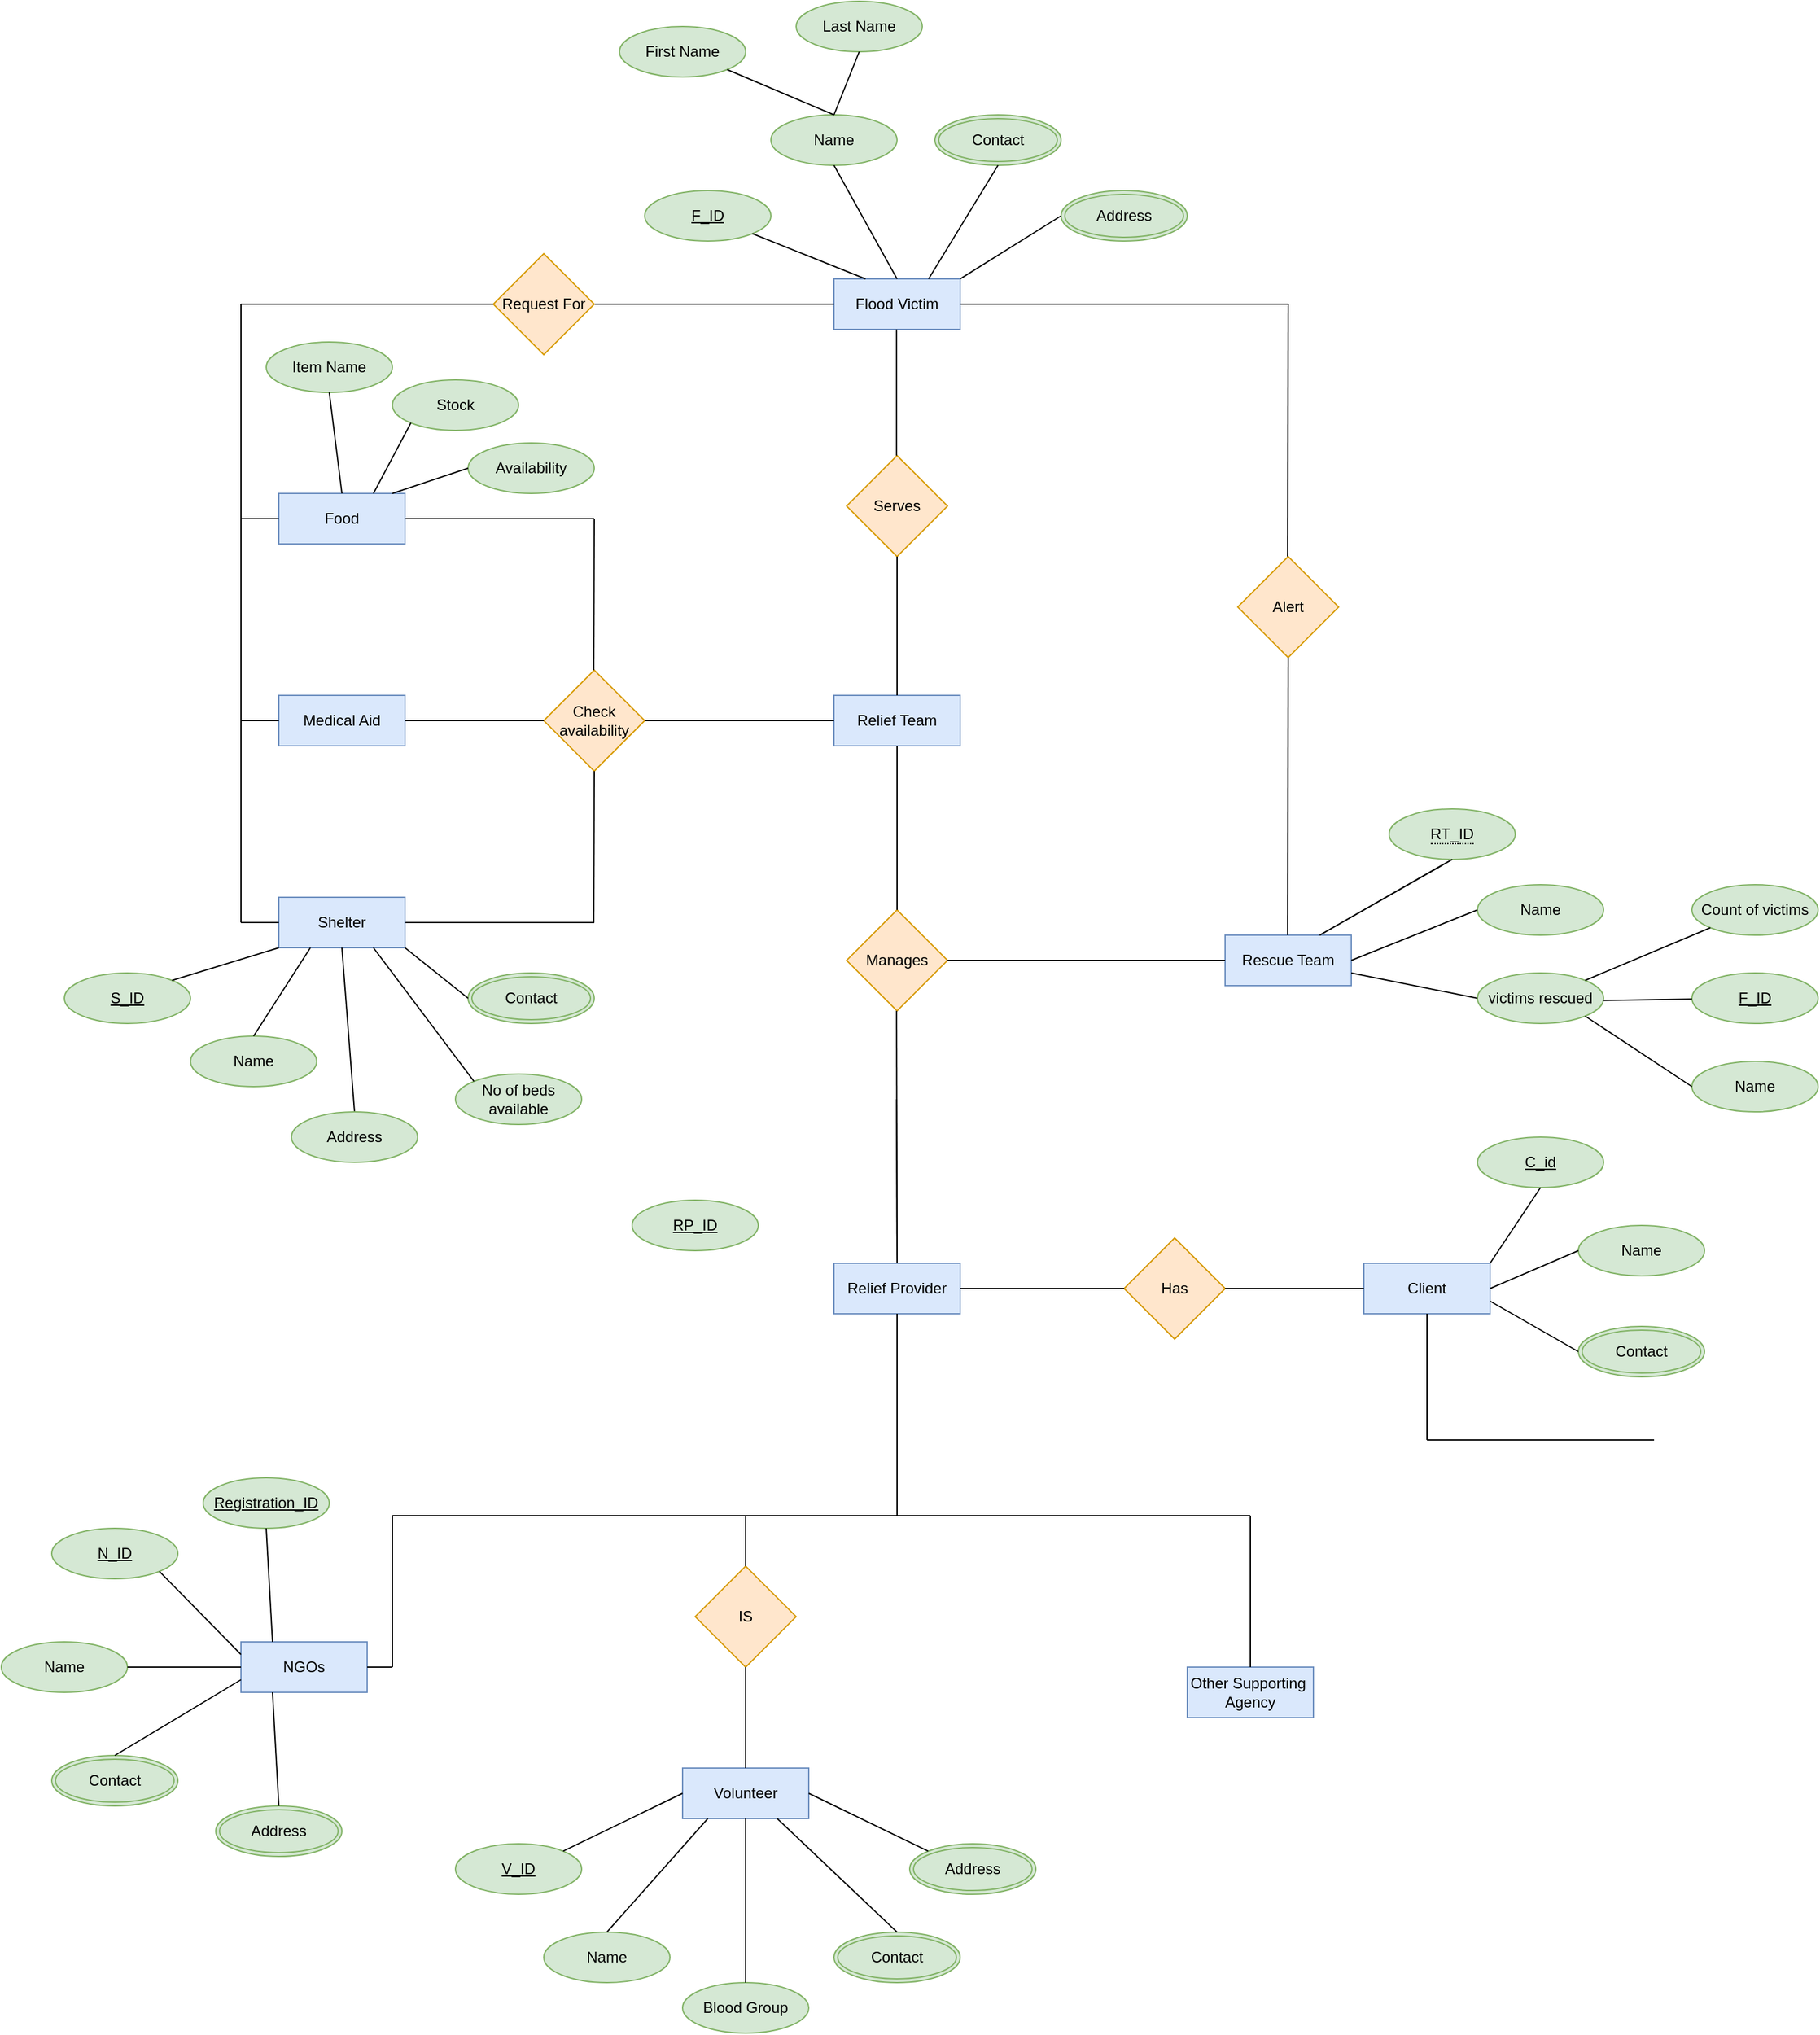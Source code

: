 <mxfile version="20.1.1" type="github">
  <diagram id="R2lEEEUBdFMjLlhIrx00" name="Page-1">
    <mxGraphModel dx="2333" dy="1881" grid="1" gridSize="10" guides="1" tooltips="1" connect="1" arrows="1" fold="1" page="1" pageScale="1" pageWidth="850" pageHeight="1100" math="0" shadow="0" extFonts="Permanent Marker^https://fonts.googleapis.com/css?family=Permanent+Marker">
      <root>
        <mxCell id="0" />
        <mxCell id="1" parent="0" />
        <mxCell id="7IIkiUUaV-ay10S5FtnS-2" value="Client" style="whiteSpace=wrap;html=1;align=center;fillColor=#dae8fc;strokeColor=#6c8ebf;" parent="1" vertex="1">
          <mxGeometry x="810" y="560" width="100" height="40" as="geometry" />
        </mxCell>
        <mxCell id="7IIkiUUaV-ay10S5FtnS-3" value="Has" style="rhombus;whiteSpace=wrap;html=1;fillColor=#ffe6cc;strokeColor=#d79b00;" parent="1" vertex="1">
          <mxGeometry x="620" y="540" width="80" height="80" as="geometry" />
        </mxCell>
        <mxCell id="7IIkiUUaV-ay10S5FtnS-4" value="Relief Provider" style="whiteSpace=wrap;html=1;align=center;fillColor=#dae8fc;strokeColor=#6c8ebf;" parent="1" vertex="1">
          <mxGeometry x="390" y="560" width="100" height="40" as="geometry" />
        </mxCell>
        <mxCell id="7IIkiUUaV-ay10S5FtnS-5" value="Manages" style="rhombus;whiteSpace=wrap;html=1;fillColor=#ffe6cc;strokeColor=#d79b00;" parent="1" vertex="1">
          <mxGeometry x="400" y="280" width="80" height="80" as="geometry" />
        </mxCell>
        <mxCell id="7IIkiUUaV-ay10S5FtnS-6" value="Relief Team" style="whiteSpace=wrap;html=1;align=center;fillColor=#dae8fc;strokeColor=#6c8ebf;" parent="1" vertex="1">
          <mxGeometry x="390" y="110" width="100" height="40" as="geometry" />
        </mxCell>
        <mxCell id="7IIkiUUaV-ay10S5FtnS-7" value="Rescue Team" style="whiteSpace=wrap;html=1;align=center;fillColor=#dae8fc;strokeColor=#6c8ebf;" parent="1" vertex="1">
          <mxGeometry x="700" y="300" width="100" height="40" as="geometry" />
        </mxCell>
        <mxCell id="7IIkiUUaV-ay10S5FtnS-9" value="" style="endArrow=none;html=1;rounded=0;entryX=1;entryY=0.5;entryDx=0;entryDy=0;" parent="1" target="7IIkiUUaV-ay10S5FtnS-3" edge="1">
          <mxGeometry width="50" height="50" relative="1" as="geometry">
            <mxPoint x="810" y="580" as="sourcePoint" />
            <mxPoint x="710" y="580.0" as="targetPoint" />
          </mxGeometry>
        </mxCell>
        <mxCell id="7IIkiUUaV-ay10S5FtnS-10" value="" style="endArrow=none;html=1;rounded=0;exitX=0.5;exitY=0;exitDx=0;exitDy=0;" parent="1" source="7IIkiUUaV-ay10S5FtnS-4" edge="1">
          <mxGeometry width="50" height="50" relative="1" as="geometry">
            <mxPoint x="439.58" y="470" as="sourcePoint" />
            <mxPoint x="439.58" y="360.0" as="targetPoint" />
          </mxGeometry>
        </mxCell>
        <mxCell id="7IIkiUUaV-ay10S5FtnS-11" value="" style="endArrow=none;html=1;rounded=0;exitX=0;exitY=0.5;exitDx=0;exitDy=0;" parent="1" source="7IIkiUUaV-ay10S5FtnS-7" edge="1">
          <mxGeometry width="50" height="50" relative="1" as="geometry">
            <mxPoint x="480" y="430" as="sourcePoint" />
            <mxPoint x="480" y="320.0" as="targetPoint" />
          </mxGeometry>
        </mxCell>
        <mxCell id="7IIkiUUaV-ay10S5FtnS-12" value="" style="endArrow=none;html=1;rounded=0;exitX=0.5;exitY=0;exitDx=0;exitDy=0;entryX=0.5;entryY=1;entryDx=0;entryDy=0;" parent="1" source="7IIkiUUaV-ay10S5FtnS-5" target="7IIkiUUaV-ay10S5FtnS-6" edge="1">
          <mxGeometry width="50" height="50" relative="1" as="geometry">
            <mxPoint x="640" y="190" as="sourcePoint" />
            <mxPoint x="440" y="150" as="targetPoint" />
            <Array as="points" />
          </mxGeometry>
        </mxCell>
        <mxCell id="7IIkiUUaV-ay10S5FtnS-13" value="Flood Victim" style="whiteSpace=wrap;html=1;align=center;fillColor=#dae8fc;strokeColor=#6c8ebf;" parent="1" vertex="1">
          <mxGeometry x="390" y="-220" width="100" height="40" as="geometry" />
        </mxCell>
        <mxCell id="7IIkiUUaV-ay10S5FtnS-14" value="Serves" style="rhombus;whiteSpace=wrap;html=1;fillColor=#ffe6cc;strokeColor=#d79b00;" parent="1" vertex="1">
          <mxGeometry x="400" y="-80" width="80" height="80" as="geometry" />
        </mxCell>
        <mxCell id="7IIkiUUaV-ay10S5FtnS-15" value="" style="endArrow=none;html=1;rounded=0;exitX=0.5;exitY=0;exitDx=0;exitDy=0;" parent="1" source="7IIkiUUaV-ay10S5FtnS-6" edge="1">
          <mxGeometry width="50" height="50" relative="1" as="geometry">
            <mxPoint x="390" y="40" as="sourcePoint" />
            <mxPoint x="440" as="targetPoint" />
          </mxGeometry>
        </mxCell>
        <mxCell id="7IIkiUUaV-ay10S5FtnS-16" value="" style="endArrow=none;html=1;rounded=0;exitX=0.5;exitY=0;exitDx=0;exitDy=0;" parent="1" edge="1">
          <mxGeometry width="50" height="50" relative="1" as="geometry">
            <mxPoint x="439.58" y="-80" as="sourcePoint" />
            <mxPoint x="439.58" y="-180" as="targetPoint" />
          </mxGeometry>
        </mxCell>
        <mxCell id="7IIkiUUaV-ay10S5FtnS-17" value="Alert" style="rhombus;whiteSpace=wrap;html=1;fillColor=#ffe6cc;strokeColor=#d79b00;" parent="1" vertex="1">
          <mxGeometry x="710" width="80" height="80" as="geometry" />
        </mxCell>
        <mxCell id="7IIkiUUaV-ay10S5FtnS-18" value="" style="endArrow=none;html=1;rounded=0;exitX=0.5;exitY=0;exitDx=0;exitDy=0;" parent="1" edge="1">
          <mxGeometry width="50" height="50" relative="1" as="geometry">
            <mxPoint x="749.58" as="sourcePoint" />
            <mxPoint x="750" y="-200" as="targetPoint" />
            <Array as="points" />
          </mxGeometry>
        </mxCell>
        <mxCell id="7IIkiUUaV-ay10S5FtnS-19" value="" style="endArrow=none;html=1;rounded=0;exitX=0.5;exitY=0;exitDx=0;exitDy=0;entryX=0.5;entryY=1;entryDx=0;entryDy=0;" parent="1" target="7IIkiUUaV-ay10S5FtnS-17" edge="1">
          <mxGeometry width="50" height="50" relative="1" as="geometry">
            <mxPoint x="749.58" y="300" as="sourcePoint" />
            <mxPoint x="749.58" y="160" as="targetPoint" />
            <Array as="points" />
          </mxGeometry>
        </mxCell>
        <mxCell id="7IIkiUUaV-ay10S5FtnS-20" value="" style="endArrow=none;html=1;rounded=0;" parent="1" edge="1">
          <mxGeometry width="50" height="50" relative="1" as="geometry">
            <mxPoint x="750" y="-200" as="sourcePoint" />
            <mxPoint x="490.42" y="-200" as="targetPoint" />
            <Array as="points" />
          </mxGeometry>
        </mxCell>
        <mxCell id="7IIkiUUaV-ay10S5FtnS-21" value="" style="endArrow=none;html=1;rounded=0;entryX=0;entryY=0.5;entryDx=0;entryDy=0;exitX=1;exitY=0.5;exitDx=0;exitDy=0;" parent="1" source="7IIkiUUaV-ay10S5FtnS-4" target="7IIkiUUaV-ay10S5FtnS-3" edge="1">
          <mxGeometry width="50" height="50" relative="1" as="geometry">
            <mxPoint x="520" y="690" as="sourcePoint" />
            <mxPoint x="570" y="640" as="targetPoint" />
          </mxGeometry>
        </mxCell>
        <mxCell id="7IIkiUUaV-ay10S5FtnS-22" value="" style="endArrow=none;html=1;rounded=0;entryX=0.5;entryY=1;entryDx=0;entryDy=0;" parent="1" target="7IIkiUUaV-ay10S5FtnS-4" edge="1">
          <mxGeometry width="50" height="50" relative="1" as="geometry">
            <mxPoint x="440" y="710" as="sourcePoint" />
            <mxPoint x="570" y="730" as="targetPoint" />
          </mxGeometry>
        </mxCell>
        <mxCell id="7IIkiUUaV-ay10S5FtnS-23" value="IS" style="rhombus;whiteSpace=wrap;html=1;fillColor=#ffe6cc;strokeColor=#d79b00;" parent="1" vertex="1">
          <mxGeometry x="280" y="800" width="80" height="80" as="geometry" />
        </mxCell>
        <mxCell id="7IIkiUUaV-ay10S5FtnS-24" value="Volunteer" style="whiteSpace=wrap;html=1;align=center;fillColor=#dae8fc;strokeColor=#6c8ebf;" parent="1" vertex="1">
          <mxGeometry x="270" y="960" width="100" height="40" as="geometry" />
        </mxCell>
        <mxCell id="7IIkiUUaV-ay10S5FtnS-28" value="" style="endArrow=none;html=1;rounded=0;" parent="1" edge="1">
          <mxGeometry width="50" height="50" relative="1" as="geometry">
            <mxPoint x="240" y="130" as="sourcePoint" />
            <mxPoint x="390" y="130" as="targetPoint" />
          </mxGeometry>
        </mxCell>
        <mxCell id="7IIkiUUaV-ay10S5FtnS-29" value="Check&lt;br&gt;availability" style="rhombus;whiteSpace=wrap;html=1;fillColor=#ffe6cc;strokeColor=#d79b00;" parent="1" vertex="1">
          <mxGeometry x="160" y="90" width="80" height="80" as="geometry" />
        </mxCell>
        <mxCell id="7IIkiUUaV-ay10S5FtnS-30" value="Food" style="whiteSpace=wrap;html=1;align=center;fillColor=#dae8fc;strokeColor=#6c8ebf;" parent="1" vertex="1">
          <mxGeometry x="-50" y="-50" width="100" height="40" as="geometry" />
        </mxCell>
        <mxCell id="7IIkiUUaV-ay10S5FtnS-31" value="Shelter" style="whiteSpace=wrap;html=1;align=center;fillColor=#dae8fc;strokeColor=#6c8ebf;" parent="1" vertex="1">
          <mxGeometry x="-50" y="270" width="100" height="40" as="geometry" />
        </mxCell>
        <mxCell id="7IIkiUUaV-ay10S5FtnS-32" value="Medical Aid" style="whiteSpace=wrap;html=1;align=center;fillColor=#dae8fc;strokeColor=#6c8ebf;" parent="1" vertex="1">
          <mxGeometry x="-50" y="110" width="100" height="40" as="geometry" />
        </mxCell>
        <mxCell id="7IIkiUUaV-ay10S5FtnS-33" value="" style="endArrow=none;html=1;rounded=0;exitX=1;exitY=0.5;exitDx=0;exitDy=0;" parent="1" source="7IIkiUUaV-ay10S5FtnS-32" edge="1">
          <mxGeometry width="50" height="50" relative="1" as="geometry">
            <mxPoint x="110" y="130" as="sourcePoint" />
            <mxPoint x="160" y="130" as="targetPoint" />
          </mxGeometry>
        </mxCell>
        <mxCell id="7IIkiUUaV-ay10S5FtnS-34" value="" style="endArrow=none;html=1;rounded=0;" parent="1" edge="1">
          <mxGeometry width="50" height="50" relative="1" as="geometry">
            <mxPoint x="199.58" y="90" as="sourcePoint" />
            <mxPoint x="200" y="-30" as="targetPoint" />
          </mxGeometry>
        </mxCell>
        <mxCell id="7IIkiUUaV-ay10S5FtnS-35" value="" style="endArrow=none;html=1;rounded=0;" parent="1" edge="1">
          <mxGeometry width="50" height="50" relative="1" as="geometry">
            <mxPoint x="199.58" y="290" as="sourcePoint" />
            <mxPoint x="200" y="170" as="targetPoint" />
          </mxGeometry>
        </mxCell>
        <mxCell id="7IIkiUUaV-ay10S5FtnS-36" value="" style="endArrow=none;html=1;rounded=0;" parent="1" edge="1">
          <mxGeometry width="50" height="50" relative="1" as="geometry">
            <mxPoint x="200" y="-30" as="sourcePoint" />
            <mxPoint x="50.42" y="-30" as="targetPoint" />
          </mxGeometry>
        </mxCell>
        <mxCell id="7IIkiUUaV-ay10S5FtnS-37" value="" style="endArrow=none;html=1;rounded=0;" parent="1" edge="1">
          <mxGeometry width="50" height="50" relative="1" as="geometry">
            <mxPoint x="200" y="290" as="sourcePoint" />
            <mxPoint x="50.42" y="290" as="targetPoint" />
          </mxGeometry>
        </mxCell>
        <mxCell id="7IIkiUUaV-ay10S5FtnS-38" value="" style="endArrow=none;html=1;rounded=0;startArrow=none;" parent="1" source="7IIkiUUaV-ay10S5FtnS-39" edge="1">
          <mxGeometry width="50" height="50" relative="1" as="geometry">
            <mxPoint x="-80" y="-200" as="sourcePoint" />
            <mxPoint x="390" y="-200" as="targetPoint" />
          </mxGeometry>
        </mxCell>
        <mxCell id="7IIkiUUaV-ay10S5FtnS-39" value="Request For" style="rhombus;whiteSpace=wrap;html=1;fillColor=#ffe6cc;strokeColor=#d79b00;" parent="1" vertex="1">
          <mxGeometry x="120" y="-240" width="80" height="80" as="geometry" />
        </mxCell>
        <mxCell id="7IIkiUUaV-ay10S5FtnS-40" value="" style="endArrow=none;html=1;rounded=0;" parent="1" target="7IIkiUUaV-ay10S5FtnS-39" edge="1">
          <mxGeometry width="50" height="50" relative="1" as="geometry">
            <mxPoint x="-80" y="-200" as="sourcePoint" />
            <mxPoint x="390" y="-200" as="targetPoint" />
          </mxGeometry>
        </mxCell>
        <mxCell id="7IIkiUUaV-ay10S5FtnS-41" value="" style="endArrow=none;html=1;rounded=0;" parent="1" edge="1">
          <mxGeometry width="50" height="50" relative="1" as="geometry">
            <mxPoint x="-80" y="290" as="sourcePoint" />
            <mxPoint x="-80" y="-200" as="targetPoint" />
          </mxGeometry>
        </mxCell>
        <mxCell id="7IIkiUUaV-ay10S5FtnS-42" value="" style="endArrow=none;html=1;rounded=0;entryX=0;entryY=0.5;entryDx=0;entryDy=0;" parent="1" target="7IIkiUUaV-ay10S5FtnS-31" edge="1">
          <mxGeometry width="50" height="50" relative="1" as="geometry">
            <mxPoint x="-80" y="290" as="sourcePoint" />
            <mxPoint x="-30" y="240" as="targetPoint" />
          </mxGeometry>
        </mxCell>
        <mxCell id="7IIkiUUaV-ay10S5FtnS-43" value="" style="endArrow=none;html=1;rounded=0;entryX=0;entryY=0.5;entryDx=0;entryDy=0;" parent="1" edge="1">
          <mxGeometry width="50" height="50" relative="1" as="geometry">
            <mxPoint x="-80" y="130" as="sourcePoint" />
            <mxPoint x="-50" y="130" as="targetPoint" />
          </mxGeometry>
        </mxCell>
        <mxCell id="7IIkiUUaV-ay10S5FtnS-44" value="" style="endArrow=none;html=1;rounded=0;entryX=0;entryY=0.5;entryDx=0;entryDy=0;" parent="1" target="7IIkiUUaV-ay10S5FtnS-30" edge="1">
          <mxGeometry width="50" height="50" relative="1" as="geometry">
            <mxPoint x="-80" y="-30" as="sourcePoint" />
            <mxPoint x="-60" y="-30" as="targetPoint" />
          </mxGeometry>
        </mxCell>
        <mxCell id="7IIkiUUaV-ay10S5FtnS-45" value="Client" style="whiteSpace=wrap;html=1;align=center;fillColor=#dae8fc;strokeColor=#6c8ebf;" parent="1" vertex="1">
          <mxGeometry x="810" y="560" width="100" height="40" as="geometry" />
        </mxCell>
        <mxCell id="7IIkiUUaV-ay10S5FtnS-46" value="Has" style="rhombus;whiteSpace=wrap;html=1;fillColor=#ffe6cc;strokeColor=#d79b00;" parent="1" vertex="1">
          <mxGeometry x="620" y="540" width="80" height="80" as="geometry" />
        </mxCell>
        <mxCell id="7IIkiUUaV-ay10S5FtnS-47" value="Relief Provider" style="whiteSpace=wrap;html=1;align=center;fillColor=#dae8fc;strokeColor=#6c8ebf;" parent="1" vertex="1">
          <mxGeometry x="390" y="560" width="100" height="40" as="geometry" />
        </mxCell>
        <mxCell id="7IIkiUUaV-ay10S5FtnS-48" value="" style="endArrow=none;html=1;rounded=0;entryX=1;entryY=0.5;entryDx=0;entryDy=0;" parent="1" target="7IIkiUUaV-ay10S5FtnS-46" edge="1">
          <mxGeometry width="50" height="50" relative="1" as="geometry">
            <mxPoint x="810" y="580" as="sourcePoint" />
            <mxPoint x="710" y="580.0" as="targetPoint" />
          </mxGeometry>
        </mxCell>
        <mxCell id="7IIkiUUaV-ay10S5FtnS-49" value="" style="endArrow=none;html=1;rounded=0;entryX=0;entryY=0.5;entryDx=0;entryDy=0;exitX=1;exitY=0.5;exitDx=0;exitDy=0;" parent="1" source="7IIkiUUaV-ay10S5FtnS-47" target="7IIkiUUaV-ay10S5FtnS-46" edge="1">
          <mxGeometry width="50" height="50" relative="1" as="geometry">
            <mxPoint x="520" y="690" as="sourcePoint" />
            <mxPoint x="570" y="640" as="targetPoint" />
          </mxGeometry>
        </mxCell>
        <mxCell id="7IIkiUUaV-ay10S5FtnS-50" value="" style="endArrow=none;html=1;rounded=0;exitX=0.5;exitY=0;exitDx=0;exitDy=0;" parent="1" source="7IIkiUUaV-ay10S5FtnS-47" edge="1">
          <mxGeometry width="50" height="50" relative="1" as="geometry">
            <mxPoint x="439.58" y="540" as="sourcePoint" />
            <mxPoint x="439.58" y="430" as="targetPoint" />
          </mxGeometry>
        </mxCell>
        <mxCell id="7IIkiUUaV-ay10S5FtnS-51" value="" style="endArrow=none;html=1;rounded=0;entryX=0.5;entryY=1;entryDx=0;entryDy=0;" parent="1" target="7IIkiUUaV-ay10S5FtnS-47" edge="1">
          <mxGeometry width="50" height="50" relative="1" as="geometry">
            <mxPoint x="440" y="760" as="sourcePoint" />
            <mxPoint x="570" y="730" as="targetPoint" />
          </mxGeometry>
        </mxCell>
        <mxCell id="7IIkiUUaV-ay10S5FtnS-52" value="NGOs" style="whiteSpace=wrap;html=1;align=center;fillColor=#dae8fc;strokeColor=#6c8ebf;" parent="1" vertex="1">
          <mxGeometry x="-80" y="860" width="100" height="40" as="geometry" />
        </mxCell>
        <mxCell id="7IIkiUUaV-ay10S5FtnS-56" value="C_id" style="ellipse;whiteSpace=wrap;html=1;align=center;fontStyle=4;fillColor=#d5e8d4;strokeColor=#82b366;" parent="1" vertex="1">
          <mxGeometry x="900" y="460" width="100" height="40" as="geometry" />
        </mxCell>
        <mxCell id="7IIkiUUaV-ay10S5FtnS-57" value="Name" style="ellipse;whiteSpace=wrap;html=1;align=center;fillColor=#d5e8d4;strokeColor=#82b366;" parent="1" vertex="1">
          <mxGeometry x="980" y="530" width="100" height="40" as="geometry" />
        </mxCell>
        <mxCell id="7IIkiUUaV-ay10S5FtnS-58" value="Contact" style="ellipse;shape=doubleEllipse;margin=3;whiteSpace=wrap;html=1;align=center;fillColor=#d5e8d4;strokeColor=#82b366;" parent="1" vertex="1">
          <mxGeometry x="980" y="610" width="100" height="40" as="geometry" />
        </mxCell>
        <mxCell id="7IIkiUUaV-ay10S5FtnS-59" value="" style="endArrow=none;html=1;rounded=0;entryX=0.5;entryY=1;entryDx=0;entryDy=0;exitX=1;exitY=0;exitDx=0;exitDy=0;" parent="1" source="7IIkiUUaV-ay10S5FtnS-45" target="7IIkiUUaV-ay10S5FtnS-56" edge="1">
          <mxGeometry relative="1" as="geometry">
            <mxPoint x="700" y="530" as="sourcePoint" />
            <mxPoint x="860" y="530" as="targetPoint" />
          </mxGeometry>
        </mxCell>
        <mxCell id="7IIkiUUaV-ay10S5FtnS-60" value="" style="endArrow=none;html=1;rounded=0;entryX=0;entryY=0.5;entryDx=0;entryDy=0;exitX=0.75;exitY=0;exitDx=0;exitDy=0;" parent="1" target="7IIkiUUaV-ay10S5FtnS-57" edge="1">
          <mxGeometry relative="1" as="geometry">
            <mxPoint x="910" y="580" as="sourcePoint" />
            <mxPoint x="975" y="520" as="targetPoint" />
          </mxGeometry>
        </mxCell>
        <mxCell id="7IIkiUUaV-ay10S5FtnS-61" value="" style="endArrow=none;html=1;rounded=0;entryX=0;entryY=0.5;entryDx=0;entryDy=0;exitX=1;exitY=0.75;exitDx=0;exitDy=0;" parent="1" source="7IIkiUUaV-ay10S5FtnS-45" target="7IIkiUUaV-ay10S5FtnS-58" edge="1">
          <mxGeometry relative="1" as="geometry">
            <mxPoint x="910" y="630" as="sourcePoint" />
            <mxPoint x="975" y="570" as="targetPoint" />
          </mxGeometry>
        </mxCell>
        <mxCell id="7IIkiUUaV-ay10S5FtnS-62" value="F_ID" style="ellipse;whiteSpace=wrap;html=1;align=center;fontStyle=4;fillColor=#d5e8d4;strokeColor=#82b366;" parent="1" vertex="1">
          <mxGeometry x="240" y="-290" width="100" height="40" as="geometry" />
        </mxCell>
        <mxCell id="7IIkiUUaV-ay10S5FtnS-63" value="Name" style="ellipse;whiteSpace=wrap;html=1;align=center;fillColor=#d5e8d4;strokeColor=#82b366;" parent="1" vertex="1">
          <mxGeometry x="340" y="-350" width="100" height="40" as="geometry" />
        </mxCell>
        <mxCell id="7IIkiUUaV-ay10S5FtnS-64" value="Contact" style="ellipse;shape=doubleEllipse;margin=3;whiteSpace=wrap;html=1;align=center;fillColor=#d5e8d4;strokeColor=#82b366;" parent="1" vertex="1">
          <mxGeometry x="470" y="-350" width="100" height="40" as="geometry" />
        </mxCell>
        <mxCell id="7IIkiUUaV-ay10S5FtnS-66" value="" style="endArrow=none;html=1;rounded=0;entryX=1;entryY=1;entryDx=0;entryDy=0;exitX=0.25;exitY=0;exitDx=0;exitDy=0;" parent="1" source="7IIkiUUaV-ay10S5FtnS-13" target="7IIkiUUaV-ay10S5FtnS-62" edge="1">
          <mxGeometry relative="1" as="geometry">
            <mxPoint x="420" y="-220" as="sourcePoint" />
            <mxPoint x="580" y="-220" as="targetPoint" />
          </mxGeometry>
        </mxCell>
        <mxCell id="7IIkiUUaV-ay10S5FtnS-67" value="" style="endArrow=none;html=1;rounded=0;entryX=0.5;entryY=1;entryDx=0;entryDy=0;exitX=0.5;exitY=0;exitDx=0;exitDy=0;" parent="1" source="7IIkiUUaV-ay10S5FtnS-13" target="7IIkiUUaV-ay10S5FtnS-63" edge="1">
          <mxGeometry relative="1" as="geometry">
            <mxPoint x="420" y="-220" as="sourcePoint" />
            <mxPoint x="580" y="-220" as="targetPoint" />
          </mxGeometry>
        </mxCell>
        <mxCell id="7IIkiUUaV-ay10S5FtnS-68" value="" style="endArrow=none;html=1;rounded=0;entryX=0.5;entryY=1;entryDx=0;entryDy=0;exitX=0.75;exitY=0;exitDx=0;exitDy=0;" parent="1" source="7IIkiUUaV-ay10S5FtnS-13" target="7IIkiUUaV-ay10S5FtnS-64" edge="1">
          <mxGeometry relative="1" as="geometry">
            <mxPoint x="420" y="-220" as="sourcePoint" />
            <mxPoint x="580" y="-220" as="targetPoint" />
          </mxGeometry>
        </mxCell>
        <mxCell id="7IIkiUUaV-ay10S5FtnS-69" value="" style="endArrow=none;html=1;rounded=0;entryX=0;entryY=0.5;entryDx=0;entryDy=0;exitX=1;exitY=0;exitDx=0;exitDy=0;" parent="1" source="7IIkiUUaV-ay10S5FtnS-13" target="7IIkiUUaV-ay10S5FtnS-74" edge="1">
          <mxGeometry relative="1" as="geometry">
            <mxPoint x="420" y="-220" as="sourcePoint" />
            <mxPoint x="570" y="-260" as="targetPoint" />
          </mxGeometry>
        </mxCell>
        <mxCell id="7IIkiUUaV-ay10S5FtnS-70" value="First Name" style="ellipse;whiteSpace=wrap;html=1;align=center;fillColor=#d5e8d4;strokeColor=#82b366;" parent="1" vertex="1">
          <mxGeometry x="220" y="-420" width="100" height="40" as="geometry" />
        </mxCell>
        <mxCell id="7IIkiUUaV-ay10S5FtnS-71" value="Last Name" style="ellipse;whiteSpace=wrap;html=1;align=center;fillColor=#d5e8d4;strokeColor=#82b366;" parent="1" vertex="1">
          <mxGeometry x="360" y="-440" width="100" height="40" as="geometry" />
        </mxCell>
        <mxCell id="7IIkiUUaV-ay10S5FtnS-72" value="" style="endArrow=none;html=1;rounded=0;entryX=1;entryY=1;entryDx=0;entryDy=0;exitX=0.5;exitY=0;exitDx=0;exitDy=0;" parent="1" source="7IIkiUUaV-ay10S5FtnS-63" target="7IIkiUUaV-ay10S5FtnS-70" edge="1">
          <mxGeometry relative="1" as="geometry">
            <mxPoint x="360" y="-350.83" as="sourcePoint" />
            <mxPoint x="520" y="-350.83" as="targetPoint" />
          </mxGeometry>
        </mxCell>
        <mxCell id="7IIkiUUaV-ay10S5FtnS-73" value="" style="endArrow=none;html=1;rounded=0;entryX=0.5;entryY=1;entryDx=0;entryDy=0;exitX=0.5;exitY=0;exitDx=0;exitDy=0;" parent="1" source="7IIkiUUaV-ay10S5FtnS-63" target="7IIkiUUaV-ay10S5FtnS-71" edge="1">
          <mxGeometry relative="1" as="geometry">
            <mxPoint x="400" y="-340" as="sourcePoint" />
            <mxPoint x="315.355" y="-375.858" as="targetPoint" />
          </mxGeometry>
        </mxCell>
        <mxCell id="7IIkiUUaV-ay10S5FtnS-74" value="Address" style="ellipse;shape=doubleEllipse;margin=3;whiteSpace=wrap;html=1;align=center;fillColor=#d5e8d4;strokeColor=#82b366;" parent="1" vertex="1">
          <mxGeometry x="570" y="-290" width="100" height="40" as="geometry" />
        </mxCell>
        <mxCell id="7IIkiUUaV-ay10S5FtnS-75" value="&lt;span style=&quot;border-bottom: 1px dotted&quot;&gt;RT_ID&lt;/span&gt;" style="ellipse;whiteSpace=wrap;html=1;align=center;fillColor=#d5e8d4;strokeColor=#82b366;" parent="1" vertex="1">
          <mxGeometry x="830" y="200" width="100" height="40" as="geometry" />
        </mxCell>
        <mxCell id="7IIkiUUaV-ay10S5FtnS-76" value="Name" style="ellipse;whiteSpace=wrap;html=1;align=center;fillColor=#d5e8d4;strokeColor=#82b366;" parent="1" vertex="1">
          <mxGeometry x="900" y="260" width="100" height="40" as="geometry" />
        </mxCell>
        <mxCell id="7IIkiUUaV-ay10S5FtnS-77" value="victims rescued" style="ellipse;whiteSpace=wrap;html=1;align=center;fillColor=#d5e8d4;strokeColor=#82b366;" parent="1" vertex="1">
          <mxGeometry x="900" y="330" width="100" height="40" as="geometry" />
        </mxCell>
        <mxCell id="7IIkiUUaV-ay10S5FtnS-78" value="Count of victims" style="ellipse;whiteSpace=wrap;html=1;align=center;fillColor=#d5e8d4;strokeColor=#82b366;" parent="1" vertex="1">
          <mxGeometry x="1070" y="260" width="100" height="40" as="geometry" />
        </mxCell>
        <mxCell id="7IIkiUUaV-ay10S5FtnS-79" value="F_ID" style="ellipse;whiteSpace=wrap;html=1;align=center;fontStyle=4;fillColor=#d5e8d4;strokeColor=#82b366;" parent="1" vertex="1">
          <mxGeometry x="1070" y="330" width="100" height="40" as="geometry" />
        </mxCell>
        <mxCell id="7IIkiUUaV-ay10S5FtnS-80" value="Name" style="ellipse;whiteSpace=wrap;html=1;align=center;fillColor=#d5e8d4;strokeColor=#82b366;" parent="1" vertex="1">
          <mxGeometry x="1070" y="400" width="100" height="40" as="geometry" />
        </mxCell>
        <mxCell id="7IIkiUUaV-ay10S5FtnS-81" value="" style="endArrow=none;html=1;rounded=0;entryX=0.5;entryY=1;entryDx=0;entryDy=0;exitX=0.75;exitY=0;exitDx=0;exitDy=0;" parent="1" source="7IIkiUUaV-ay10S5FtnS-7" target="7IIkiUUaV-ay10S5FtnS-75" edge="1">
          <mxGeometry relative="1" as="geometry">
            <mxPoint x="770" y="260" as="sourcePoint" />
            <mxPoint x="930" y="260" as="targetPoint" />
          </mxGeometry>
        </mxCell>
        <mxCell id="7IIkiUUaV-ay10S5FtnS-82" value="" style="endArrow=none;html=1;rounded=0;entryX=0.5;entryY=1;entryDx=0;entryDy=0;exitX=0.75;exitY=0;exitDx=0;exitDy=0;" parent="1" edge="1">
          <mxGeometry relative="1" as="geometry">
            <mxPoint x="775" y="300" as="sourcePoint" />
            <mxPoint x="880" y="240" as="targetPoint" />
          </mxGeometry>
        </mxCell>
        <mxCell id="7IIkiUUaV-ay10S5FtnS-83" value="" style="endArrow=none;html=1;rounded=0;entryX=0;entryY=0.5;entryDx=0;entryDy=0;exitX=0.75;exitY=0;exitDx=0;exitDy=0;" parent="1" target="7IIkiUUaV-ay10S5FtnS-76" edge="1">
          <mxGeometry relative="1" as="geometry">
            <mxPoint x="800" y="320" as="sourcePoint" />
            <mxPoint x="905" y="260" as="targetPoint" />
          </mxGeometry>
        </mxCell>
        <mxCell id="7IIkiUUaV-ay10S5FtnS-84" value="" style="endArrow=none;html=1;rounded=0;entryX=0;entryY=0.5;entryDx=0;entryDy=0;exitX=1;exitY=0.75;exitDx=0;exitDy=0;" parent="1" source="7IIkiUUaV-ay10S5FtnS-7" target="7IIkiUUaV-ay10S5FtnS-77" edge="1">
          <mxGeometry relative="1" as="geometry">
            <mxPoint x="790" y="380" as="sourcePoint" />
            <mxPoint x="895" y="320" as="targetPoint" />
          </mxGeometry>
        </mxCell>
        <mxCell id="7IIkiUUaV-ay10S5FtnS-85" value="" style="endArrow=none;html=1;rounded=0;entryX=0;entryY=1;entryDx=0;entryDy=0;exitX=1;exitY=0;exitDx=0;exitDy=0;" parent="1" source="7IIkiUUaV-ay10S5FtnS-77" target="7IIkiUUaV-ay10S5FtnS-78" edge="1">
          <mxGeometry relative="1" as="geometry">
            <mxPoint x="990" y="340" as="sourcePoint" />
            <mxPoint x="1090" y="300" as="targetPoint" />
          </mxGeometry>
        </mxCell>
        <mxCell id="7IIkiUUaV-ay10S5FtnS-86" value="" style="endArrow=none;html=1;rounded=0;exitX=1;exitY=0;exitDx=0;exitDy=0;" parent="1" target="7IIkiUUaV-ay10S5FtnS-79" edge="1">
          <mxGeometry relative="1" as="geometry">
            <mxPoint x="999.995" y="351.718" as="sourcePoint" />
            <mxPoint x="1099.285" y="310.002" as="targetPoint" />
          </mxGeometry>
        </mxCell>
        <mxCell id="7IIkiUUaV-ay10S5FtnS-87" value="" style="endArrow=none;html=1;rounded=0;exitX=1;exitY=1;exitDx=0;exitDy=0;entryX=0;entryY=0.5;entryDx=0;entryDy=0;" parent="1" source="7IIkiUUaV-ay10S5FtnS-77" target="7IIkiUUaV-ay10S5FtnS-80" edge="1">
          <mxGeometry relative="1" as="geometry">
            <mxPoint x="1009.995" y="361.718" as="sourcePoint" />
            <mxPoint x="1080.03" y="360.694" as="targetPoint" />
          </mxGeometry>
        </mxCell>
        <mxCell id="7IIkiUUaV-ay10S5FtnS-88" value="N_ID" style="ellipse;whiteSpace=wrap;html=1;align=center;fontStyle=4;fillColor=#d5e8d4;strokeColor=#82b366;" parent="1" vertex="1">
          <mxGeometry x="-230" y="770" width="100" height="40" as="geometry" />
        </mxCell>
        <mxCell id="7IIkiUUaV-ay10S5FtnS-89" value="Name" style="ellipse;whiteSpace=wrap;html=1;align=center;fillColor=#d5e8d4;strokeColor=#82b366;" parent="1" vertex="1">
          <mxGeometry x="-270" y="860" width="100" height="40" as="geometry" />
        </mxCell>
        <mxCell id="7IIkiUUaV-ay10S5FtnS-90" value="Contact" style="ellipse;shape=doubleEllipse;margin=3;whiteSpace=wrap;html=1;align=center;fillColor=#d5e8d4;strokeColor=#82b366;" parent="1" vertex="1">
          <mxGeometry x="-230" y="950" width="100" height="40" as="geometry" />
        </mxCell>
        <mxCell id="7IIkiUUaV-ay10S5FtnS-91" value="Registration_ID" style="ellipse;whiteSpace=wrap;html=1;align=center;fontStyle=4;fillColor=#d5e8d4;strokeColor=#82b366;" parent="1" vertex="1">
          <mxGeometry x="-110" y="730" width="100" height="40" as="geometry" />
        </mxCell>
        <mxCell id="7IIkiUUaV-ay10S5FtnS-93" value="" style="endArrow=none;html=1;rounded=0;entryX=0.25;entryY=0;entryDx=0;entryDy=0;exitX=0.5;exitY=1;exitDx=0;exitDy=0;" parent="1" source="7IIkiUUaV-ay10S5FtnS-91" target="7IIkiUUaV-ay10S5FtnS-52" edge="1">
          <mxGeometry relative="1" as="geometry">
            <mxPoint x="-50" y="790" as="sourcePoint" />
            <mxPoint x="110" y="790" as="targetPoint" />
          </mxGeometry>
        </mxCell>
        <mxCell id="7IIkiUUaV-ay10S5FtnS-94" value="" style="endArrow=none;html=1;rounded=0;entryX=0;entryY=0.25;entryDx=0;entryDy=0;exitX=1;exitY=1;exitDx=0;exitDy=0;" parent="1" source="7IIkiUUaV-ay10S5FtnS-88" target="7IIkiUUaV-ay10S5FtnS-52" edge="1">
          <mxGeometry relative="1" as="geometry">
            <mxPoint x="-100" y="770" as="sourcePoint" />
            <mxPoint x="-70" y="860" as="targetPoint" />
          </mxGeometry>
        </mxCell>
        <mxCell id="7IIkiUUaV-ay10S5FtnS-95" value="" style="endArrow=none;html=1;rounded=0;entryX=0;entryY=0.5;entryDx=0;entryDy=0;exitX=1;exitY=1;exitDx=0;exitDy=0;" parent="1" target="7IIkiUUaV-ay10S5FtnS-52" edge="1">
          <mxGeometry relative="1" as="geometry">
            <mxPoint x="-170.005" y="880.002" as="sourcePoint" />
            <mxPoint x="-80.36" y="935.86" as="targetPoint" />
          </mxGeometry>
        </mxCell>
        <mxCell id="7IIkiUUaV-ay10S5FtnS-96" value="" style="endArrow=none;html=1;rounded=0;entryX=0;entryY=0.75;entryDx=0;entryDy=0;exitX=0.5;exitY=0;exitDx=0;exitDy=0;" parent="1" source="7IIkiUUaV-ay10S5FtnS-90" target="7IIkiUUaV-ay10S5FtnS-52" edge="1">
          <mxGeometry relative="1" as="geometry">
            <mxPoint x="-160.005" y="890.002" as="sourcePoint" />
            <mxPoint x="-70" y="890" as="targetPoint" />
          </mxGeometry>
        </mxCell>
        <mxCell id="7IIkiUUaV-ay10S5FtnS-97" value="Address" style="ellipse;shape=doubleEllipse;margin=3;whiteSpace=wrap;html=1;align=center;fillColor=#d5e8d4;strokeColor=#82b366;" parent="1" vertex="1">
          <mxGeometry x="-100" y="990" width="100" height="40" as="geometry" />
        </mxCell>
        <mxCell id="7IIkiUUaV-ay10S5FtnS-98" value="" style="endArrow=none;html=1;rounded=0;entryX=0.25;entryY=1;entryDx=0;entryDy=0;exitX=0.5;exitY=0;exitDx=0;exitDy=0;" parent="1" source="7IIkiUUaV-ay10S5FtnS-97" target="7IIkiUUaV-ay10S5FtnS-52" edge="1">
          <mxGeometry relative="1" as="geometry">
            <mxPoint x="-170" y="960" as="sourcePoint" />
            <mxPoint x="-70" y="900" as="targetPoint" />
          </mxGeometry>
        </mxCell>
        <mxCell id="7IIkiUUaV-ay10S5FtnS-99" value="V_ID" style="ellipse;whiteSpace=wrap;html=1;align=center;fontStyle=4;fillColor=#d5e8d4;strokeColor=#82b366;" parent="1" vertex="1">
          <mxGeometry x="90" y="1020" width="100" height="40" as="geometry" />
        </mxCell>
        <mxCell id="7IIkiUUaV-ay10S5FtnS-100" value="Name" style="ellipse;whiteSpace=wrap;html=1;align=center;fillColor=#d5e8d4;strokeColor=#82b366;" parent="1" vertex="1">
          <mxGeometry x="160" y="1090" width="100" height="40" as="geometry" />
        </mxCell>
        <mxCell id="7IIkiUUaV-ay10S5FtnS-101" value="Contact" style="ellipse;shape=doubleEllipse;margin=3;whiteSpace=wrap;html=1;align=center;fillColor=#d5e8d4;strokeColor=#82b366;" parent="1" vertex="1">
          <mxGeometry x="390" y="1090" width="100" height="40" as="geometry" />
        </mxCell>
        <mxCell id="7IIkiUUaV-ay10S5FtnS-102" value="Address" style="ellipse;shape=doubleEllipse;margin=3;whiteSpace=wrap;html=1;align=center;fillColor=#d5e8d4;strokeColor=#82b366;" parent="1" vertex="1">
          <mxGeometry x="450" y="1020" width="100" height="40" as="geometry" />
        </mxCell>
        <mxCell id="7IIkiUUaV-ay10S5FtnS-103" value="" style="endArrow=none;html=1;rounded=0;entryX=0;entryY=0.5;entryDx=0;entryDy=0;exitX=1;exitY=0;exitDx=0;exitDy=0;" parent="1" source="7IIkiUUaV-ay10S5FtnS-99" target="7IIkiUUaV-ay10S5FtnS-24" edge="1">
          <mxGeometry relative="1" as="geometry">
            <mxPoint x="60" y="1080" as="sourcePoint" />
            <mxPoint x="220" y="1080" as="targetPoint" />
          </mxGeometry>
        </mxCell>
        <mxCell id="7IIkiUUaV-ay10S5FtnS-104" value="" style="endArrow=none;html=1;rounded=0;entryX=0;entryY=0.5;entryDx=0;entryDy=0;exitX=0.5;exitY=0;exitDx=0;exitDy=0;" parent="1" source="7IIkiUUaV-ay10S5FtnS-100" edge="1">
          <mxGeometry relative="1" as="geometry">
            <mxPoint x="195.355" y="1045.858" as="sourcePoint" />
            <mxPoint x="290" y="1000" as="targetPoint" />
          </mxGeometry>
        </mxCell>
        <mxCell id="7IIkiUUaV-ay10S5FtnS-105" value="" style="endArrow=none;html=1;rounded=0;entryX=0.75;entryY=1;entryDx=0;entryDy=0;exitX=0.5;exitY=0;exitDx=0;exitDy=0;" parent="1" source="7IIkiUUaV-ay10S5FtnS-101" target="7IIkiUUaV-ay10S5FtnS-24" edge="1">
          <mxGeometry relative="1" as="geometry">
            <mxPoint x="295" y="1090" as="sourcePoint" />
            <mxPoint x="345" y="1000" as="targetPoint" />
          </mxGeometry>
        </mxCell>
        <mxCell id="7IIkiUUaV-ay10S5FtnS-106" value="" style="endArrow=none;html=1;rounded=0;entryX=0.75;entryY=1;entryDx=0;entryDy=0;exitX=0;exitY=0;exitDx=0;exitDy=0;" parent="1" source="7IIkiUUaV-ay10S5FtnS-102" edge="1">
          <mxGeometry relative="1" as="geometry">
            <mxPoint x="425" y="1070" as="sourcePoint" />
            <mxPoint x="370" y="980" as="targetPoint" />
          </mxGeometry>
        </mxCell>
        <mxCell id="7IIkiUUaV-ay10S5FtnS-107" value="S_ID" style="ellipse;whiteSpace=wrap;html=1;align=center;fontStyle=4;fillColor=#d5e8d4;strokeColor=#82b366;" parent="1" vertex="1">
          <mxGeometry x="-220" y="330" width="100" height="40" as="geometry" />
        </mxCell>
        <mxCell id="7IIkiUUaV-ay10S5FtnS-111" value="Name" style="ellipse;whiteSpace=wrap;html=1;align=center;fillColor=#d5e8d4;strokeColor=#82b366;" parent="1" vertex="1">
          <mxGeometry x="-120" y="380" width="100" height="40" as="geometry" />
        </mxCell>
        <mxCell id="7IIkiUUaV-ay10S5FtnS-112" value="Contact" style="ellipse;shape=doubleEllipse;margin=3;whiteSpace=wrap;html=1;align=center;fillColor=#d5e8d4;strokeColor=#82b366;" parent="1" vertex="1">
          <mxGeometry x="100" y="330" width="100" height="40" as="geometry" />
        </mxCell>
        <mxCell id="7IIkiUUaV-ay10S5FtnS-113" value="" style="endArrow=none;html=1;rounded=0;entryX=0;entryY=1;entryDx=0;entryDy=0;exitX=1;exitY=0;exitDx=0;exitDy=0;" parent="1" source="7IIkiUUaV-ay10S5FtnS-107" target="7IIkiUUaV-ay10S5FtnS-31" edge="1">
          <mxGeometry relative="1" as="geometry">
            <mxPoint x="-130" y="340" as="sourcePoint" />
            <mxPoint x="30" y="340" as="targetPoint" />
          </mxGeometry>
        </mxCell>
        <mxCell id="7IIkiUUaV-ay10S5FtnS-114" value="" style="endArrow=none;html=1;rounded=0;exitX=0.5;exitY=0;exitDx=0;exitDy=0;entryX=0.25;entryY=1;entryDx=0;entryDy=0;" parent="1" source="7IIkiUUaV-ay10S5FtnS-111" target="7IIkiUUaV-ay10S5FtnS-31" edge="1">
          <mxGeometry relative="1" as="geometry">
            <mxPoint x="-124.832" y="345.783" as="sourcePoint" />
            <mxPoint x="-33" y="320" as="targetPoint" />
          </mxGeometry>
        </mxCell>
        <mxCell id="7IIkiUUaV-ay10S5FtnS-115" value="" style="endArrow=none;html=1;rounded=0;exitX=0.5;exitY=1;exitDx=0;exitDy=0;" parent="1" source="7IIkiUUaV-ay10S5FtnS-31" edge="1">
          <mxGeometry relative="1" as="geometry">
            <mxPoint x="40" y="390" as="sourcePoint" />
            <mxPoint x="10" y="440" as="targetPoint" />
          </mxGeometry>
        </mxCell>
        <mxCell id="7IIkiUUaV-ay10S5FtnS-116" value="Address" style="ellipse;whiteSpace=wrap;html=1;align=center;fillColor=#d5e8d4;strokeColor=#82b366;" parent="1" vertex="1">
          <mxGeometry x="-40" y="440" width="100" height="40" as="geometry" />
        </mxCell>
        <mxCell id="7IIkiUUaV-ay10S5FtnS-117" value="" style="endArrow=none;html=1;rounded=0;exitX=0;exitY=0.5;exitDx=0;exitDy=0;entryX=0.25;entryY=1;entryDx=0;entryDy=0;" parent="1" source="7IIkiUUaV-ay10S5FtnS-112" edge="1">
          <mxGeometry relative="1" as="geometry">
            <mxPoint x="5" y="380" as="sourcePoint" />
            <mxPoint x="50" y="310" as="targetPoint" />
          </mxGeometry>
        </mxCell>
        <mxCell id="7IIkiUUaV-ay10S5FtnS-118" value="No of beds available" style="ellipse;whiteSpace=wrap;html=1;align=center;fillColor=#d5e8d4;strokeColor=#82b366;" parent="1" vertex="1">
          <mxGeometry x="90" y="410" width="100" height="40" as="geometry" />
        </mxCell>
        <mxCell id="7IIkiUUaV-ay10S5FtnS-119" value="" style="endArrow=none;html=1;rounded=0;entryX=0;entryY=0;entryDx=0;entryDy=0;exitX=0.75;exitY=1;exitDx=0;exitDy=0;" parent="1" source="7IIkiUUaV-ay10S5FtnS-31" target="7IIkiUUaV-ay10S5FtnS-118" edge="1">
          <mxGeometry relative="1" as="geometry">
            <mxPoint y="360" as="sourcePoint" />
            <mxPoint x="160" y="360" as="targetPoint" />
          </mxGeometry>
        </mxCell>
        <mxCell id="7IIkiUUaV-ay10S5FtnS-120" value="Item Name" style="ellipse;whiteSpace=wrap;html=1;align=center;fillColor=#d5e8d4;strokeColor=#82b366;" parent="1" vertex="1">
          <mxGeometry x="-60" y="-170" width="100" height="40" as="geometry" />
        </mxCell>
        <mxCell id="7IIkiUUaV-ay10S5FtnS-121" value="Stock" style="ellipse;whiteSpace=wrap;html=1;align=center;fillColor=#d5e8d4;strokeColor=#82b366;" parent="1" vertex="1">
          <mxGeometry x="40" y="-140" width="100" height="40" as="geometry" />
        </mxCell>
        <mxCell id="7IIkiUUaV-ay10S5FtnS-123" value="" style="endArrow=none;html=1;rounded=0;entryX=0.5;entryY=1;entryDx=0;entryDy=0;" parent="1" target="7IIkiUUaV-ay10S5FtnS-120" edge="1">
          <mxGeometry relative="1" as="geometry">
            <mxPoint y="-50" as="sourcePoint" />
            <mxPoint x="160" y="-50" as="targetPoint" />
          </mxGeometry>
        </mxCell>
        <mxCell id="7IIkiUUaV-ay10S5FtnS-124" value="" style="endArrow=none;html=1;rounded=0;entryX=0;entryY=1;entryDx=0;entryDy=0;exitX=0.75;exitY=0;exitDx=0;exitDy=0;" parent="1" source="7IIkiUUaV-ay10S5FtnS-30" target="7IIkiUUaV-ay10S5FtnS-121" edge="1">
          <mxGeometry relative="1" as="geometry">
            <mxPoint x="10" y="-40.0" as="sourcePoint" />
            <mxPoint x="20" y="-90.0" as="targetPoint" />
          </mxGeometry>
        </mxCell>
        <mxCell id="7IIkiUUaV-ay10S5FtnS-130" value="Availability" style="ellipse;whiteSpace=wrap;html=1;align=center;fillColor=#d5e8d4;strokeColor=#82b366;" parent="1" vertex="1">
          <mxGeometry x="100" y="-90" width="100" height="40" as="geometry" />
        </mxCell>
        <mxCell id="7IIkiUUaV-ay10S5FtnS-131" value="" style="endArrow=none;html=1;rounded=0;entryX=0;entryY=0.5;entryDx=0;entryDy=0;" parent="1" target="7IIkiUUaV-ay10S5FtnS-130" edge="1">
          <mxGeometry relative="1" as="geometry">
            <mxPoint x="40" y="-50" as="sourcePoint" />
            <mxPoint x="200" y="-50" as="targetPoint" />
          </mxGeometry>
        </mxCell>
        <mxCell id="7IIkiUUaV-ay10S5FtnS-132" value="Other Supporting&amp;nbsp;&lt;br&gt;Agency" style="whiteSpace=wrap;html=1;align=center;fillColor=#dae8fc;strokeColor=#6c8ebf;" parent="1" vertex="1">
          <mxGeometry x="670" y="880" width="100" height="40" as="geometry" />
        </mxCell>
        <mxCell id="7IIkiUUaV-ay10S5FtnS-133" value="Blood Group" style="ellipse;whiteSpace=wrap;html=1;align=center;fillColor=#d5e8d4;strokeColor=#82b366;" parent="1" vertex="1">
          <mxGeometry x="270" y="1130" width="100" height="40" as="geometry" />
        </mxCell>
        <mxCell id="7IIkiUUaV-ay10S5FtnS-134" value="" style="endArrow=none;html=1;rounded=0;entryX=0.75;entryY=1;entryDx=0;entryDy=0;exitX=0.5;exitY=0;exitDx=0;exitDy=0;" parent="1" source="7IIkiUUaV-ay10S5FtnS-133" edge="1">
          <mxGeometry relative="1" as="geometry">
            <mxPoint x="415" y="1090" as="sourcePoint" />
            <mxPoint x="320" y="1000" as="targetPoint" />
          </mxGeometry>
        </mxCell>
        <mxCell id="jFTgR8wSeeRhxw2LpYLr-2" value="" style="endArrow=none;html=1;rounded=0;entryX=0.5;entryY=1;entryDx=0;entryDy=0;" edge="1" parent="1" target="7IIkiUUaV-ay10S5FtnS-45">
          <mxGeometry width="50" height="50" relative="1" as="geometry">
            <mxPoint x="860" y="700" as="sourcePoint" />
            <mxPoint x="740" y="710" as="targetPoint" />
          </mxGeometry>
        </mxCell>
        <mxCell id="jFTgR8wSeeRhxw2LpYLr-3" value="" style="endArrow=none;html=1;rounded=0;" edge="1" parent="1">
          <mxGeometry width="50" height="50" relative="1" as="geometry">
            <mxPoint x="1040" y="700" as="sourcePoint" />
            <mxPoint x="860" y="700" as="targetPoint" />
          </mxGeometry>
        </mxCell>
        <mxCell id="jFTgR8wSeeRhxw2LpYLr-4" value="" style="endArrow=none;html=1;rounded=0;" edge="1" parent="1">
          <mxGeometry width="50" height="50" relative="1" as="geometry">
            <mxPoint x="40" y="760" as="sourcePoint" />
            <mxPoint x="720" y="760" as="targetPoint" />
          </mxGeometry>
        </mxCell>
        <mxCell id="jFTgR8wSeeRhxw2LpYLr-5" value="" style="endArrow=none;html=1;rounded=0;exitX=0.5;exitY=0;exitDx=0;exitDy=0;" edge="1" parent="1" source="7IIkiUUaV-ay10S5FtnS-23">
          <mxGeometry width="50" height="50" relative="1" as="geometry">
            <mxPoint x="280" y="820" as="sourcePoint" />
            <mxPoint x="320" y="760" as="targetPoint" />
          </mxGeometry>
        </mxCell>
        <mxCell id="jFTgR8wSeeRhxw2LpYLr-6" value="" style="endArrow=none;html=1;rounded=0;entryX=0.5;entryY=1;entryDx=0;entryDy=0;exitX=0.5;exitY=0;exitDx=0;exitDy=0;" edge="1" parent="1" source="7IIkiUUaV-ay10S5FtnS-24" target="7IIkiUUaV-ay10S5FtnS-23">
          <mxGeometry width="50" height="50" relative="1" as="geometry">
            <mxPoint x="280" y="1020" as="sourcePoint" />
            <mxPoint x="330" y="970" as="targetPoint" />
          </mxGeometry>
        </mxCell>
        <mxCell id="jFTgR8wSeeRhxw2LpYLr-7" value="" style="endArrow=none;html=1;rounded=0;" edge="1" parent="1">
          <mxGeometry width="50" height="50" relative="1" as="geometry">
            <mxPoint x="40" y="880" as="sourcePoint" />
            <mxPoint x="40" y="760" as="targetPoint" />
          </mxGeometry>
        </mxCell>
        <mxCell id="jFTgR8wSeeRhxw2LpYLr-8" value="" style="endArrow=none;html=1;rounded=0;" edge="1" parent="1">
          <mxGeometry width="50" height="50" relative="1" as="geometry">
            <mxPoint x="20" y="880" as="sourcePoint" />
            <mxPoint x="40" y="880" as="targetPoint" />
          </mxGeometry>
        </mxCell>
        <mxCell id="jFTgR8wSeeRhxw2LpYLr-9" value="" style="endArrow=none;html=1;rounded=0;exitX=0.5;exitY=0;exitDx=0;exitDy=0;" edge="1" parent="1" source="7IIkiUUaV-ay10S5FtnS-132">
          <mxGeometry width="50" height="50" relative="1" as="geometry">
            <mxPoint x="570" y="920" as="sourcePoint" />
            <mxPoint x="720" y="760" as="targetPoint" />
          </mxGeometry>
        </mxCell>
        <mxCell id="jFTgR8wSeeRhxw2LpYLr-10" value="RP_ID" style="ellipse;whiteSpace=wrap;html=1;align=center;fontStyle=4;fillColor=#d5e8d4;strokeColor=#82b366;" vertex="1" parent="1">
          <mxGeometry x="230" y="510" width="100" height="40" as="geometry" />
        </mxCell>
      </root>
    </mxGraphModel>
  </diagram>
</mxfile>
